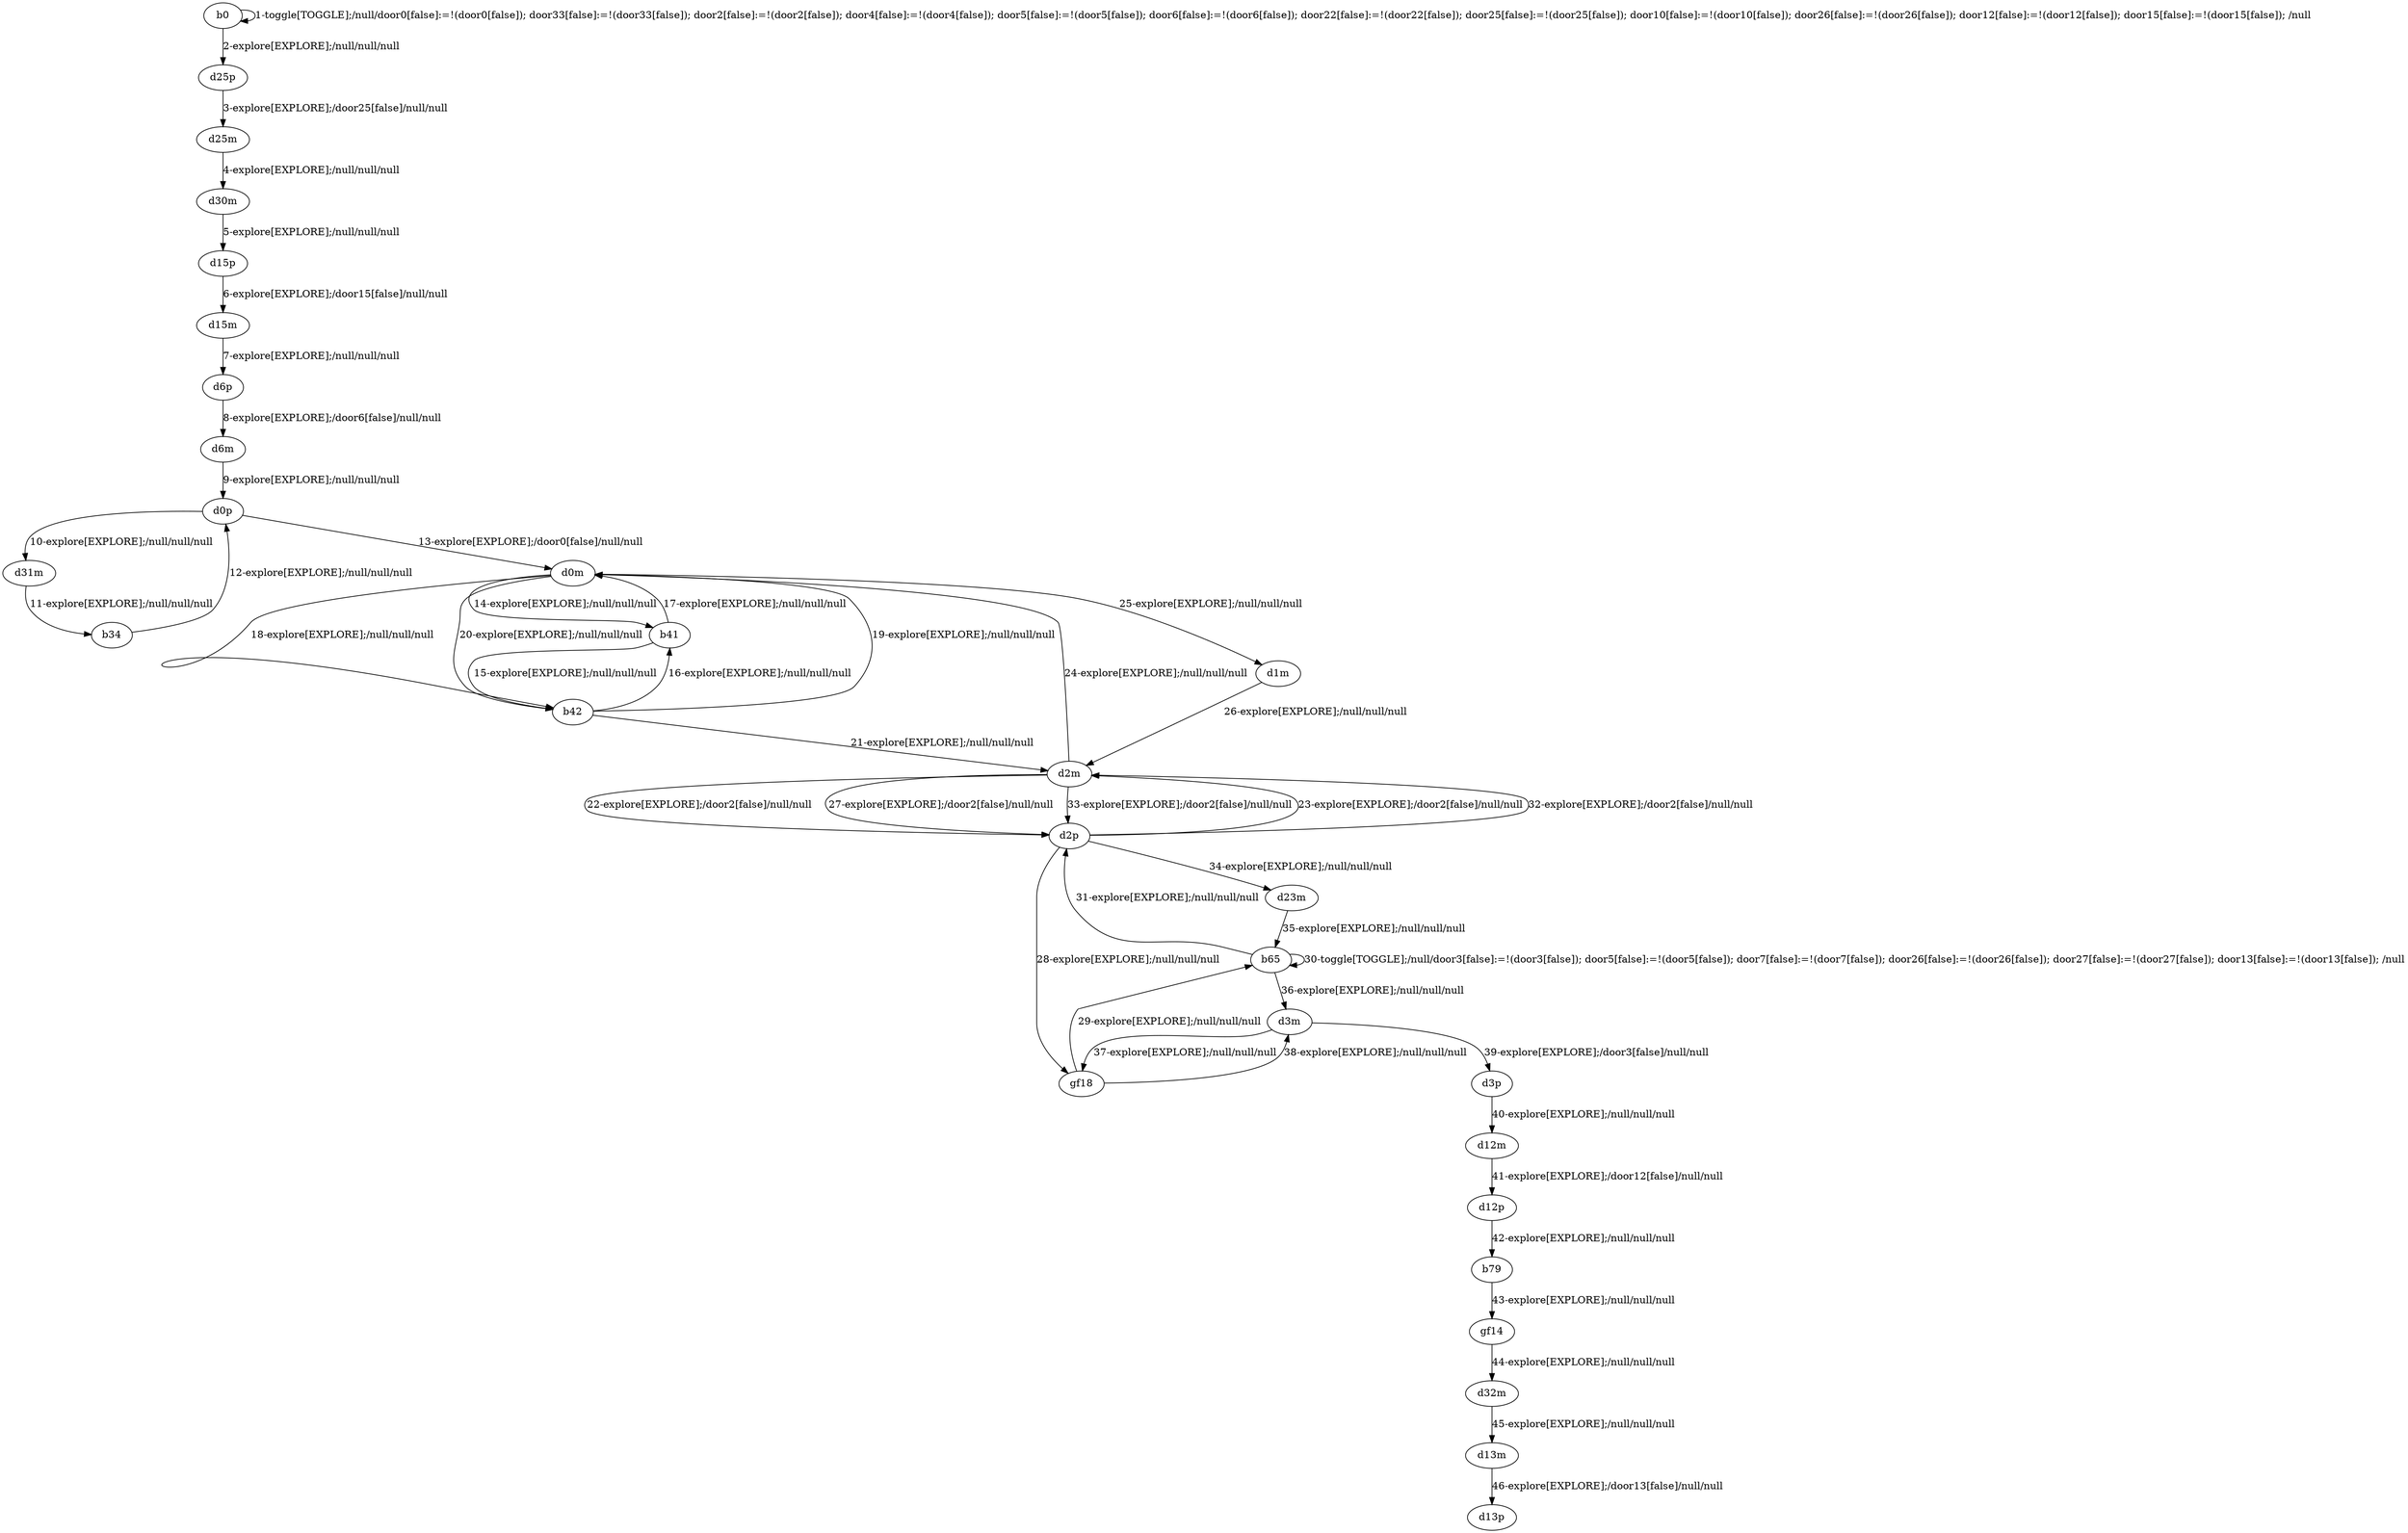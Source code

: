 # Total number of goals covered by this test: 1
# d13m --> d13p

digraph g {
"b0" -> "b0" [label = "1-toggle[TOGGLE];/null/door0[false]:=!(door0[false]); door33[false]:=!(door33[false]); door2[false]:=!(door2[false]); door4[false]:=!(door4[false]); door5[false]:=!(door5[false]); door6[false]:=!(door6[false]); door22[false]:=!(door22[false]); door25[false]:=!(door25[false]); door10[false]:=!(door10[false]); door26[false]:=!(door26[false]); door12[false]:=!(door12[false]); door15[false]:=!(door15[false]); /null"];
"b0" -> "d25p" [label = "2-explore[EXPLORE];/null/null/null"];
"d25p" -> "d25m" [label = "3-explore[EXPLORE];/door25[false]/null/null"];
"d25m" -> "d30m" [label = "4-explore[EXPLORE];/null/null/null"];
"d30m" -> "d15p" [label = "5-explore[EXPLORE];/null/null/null"];
"d15p" -> "d15m" [label = "6-explore[EXPLORE];/door15[false]/null/null"];
"d15m" -> "d6p" [label = "7-explore[EXPLORE];/null/null/null"];
"d6p" -> "d6m" [label = "8-explore[EXPLORE];/door6[false]/null/null"];
"d6m" -> "d0p" [label = "9-explore[EXPLORE];/null/null/null"];
"d0p" -> "d31m" [label = "10-explore[EXPLORE];/null/null/null"];
"d31m" -> "b34" [label = "11-explore[EXPLORE];/null/null/null"];
"b34" -> "d0p" [label = "12-explore[EXPLORE];/null/null/null"];
"d0p" -> "d0m" [label = "13-explore[EXPLORE];/door0[false]/null/null"];
"d0m" -> "b41" [label = "14-explore[EXPLORE];/null/null/null"];
"b41" -> "b42" [label = "15-explore[EXPLORE];/null/null/null"];
"b42" -> "b41" [label = "16-explore[EXPLORE];/null/null/null"];
"b41" -> "d0m" [label = "17-explore[EXPLORE];/null/null/null"];
"d0m" -> "b42" [label = "18-explore[EXPLORE];/null/null/null"];
"b42" -> "d0m" [label = "19-explore[EXPLORE];/null/null/null"];
"d0m" -> "b42" [label = "20-explore[EXPLORE];/null/null/null"];
"b42" -> "d2m" [label = "21-explore[EXPLORE];/null/null/null"];
"d2m" -> "d2p" [label = "22-explore[EXPLORE];/door2[false]/null/null"];
"d2p" -> "d2m" [label = "23-explore[EXPLORE];/door2[false]/null/null"];
"d2m" -> "d0m" [label = "24-explore[EXPLORE];/null/null/null"];
"d0m" -> "d1m" [label = "25-explore[EXPLORE];/null/null/null"];
"d1m" -> "d2m" [label = "26-explore[EXPLORE];/null/null/null"];
"d2m" -> "d2p" [label = "27-explore[EXPLORE];/door2[false]/null/null"];
"d2p" -> "gf18" [label = "28-explore[EXPLORE];/null/null/null"];
"gf18" -> "b65" [label = "29-explore[EXPLORE];/null/null/null"];
"b65" -> "b65" [label = "30-toggle[TOGGLE];/null/door3[false]:=!(door3[false]); door5[false]:=!(door5[false]); door7[false]:=!(door7[false]); door26[false]:=!(door26[false]); door27[false]:=!(door27[false]); door13[false]:=!(door13[false]); /null"];
"b65" -> "d2p" [label = "31-explore[EXPLORE];/null/null/null"];
"d2p" -> "d2m" [label = "32-explore[EXPLORE];/door2[false]/null/null"];
"d2m" -> "d2p" [label = "33-explore[EXPLORE];/door2[false]/null/null"];
"d2p" -> "d23m" [label = "34-explore[EXPLORE];/null/null/null"];
"d23m" -> "b65" [label = "35-explore[EXPLORE];/null/null/null"];
"b65" -> "d3m" [label = "36-explore[EXPLORE];/null/null/null"];
"d3m" -> "gf18" [label = "37-explore[EXPLORE];/null/null/null"];
"gf18" -> "d3m" [label = "38-explore[EXPLORE];/null/null/null"];
"d3m" -> "d3p" [label = "39-explore[EXPLORE];/door3[false]/null/null"];
"d3p" -> "d12m" [label = "40-explore[EXPLORE];/null/null/null"];
"d12m" -> "d12p" [label = "41-explore[EXPLORE];/door12[false]/null/null"];
"d12p" -> "b79" [label = "42-explore[EXPLORE];/null/null/null"];
"b79" -> "gf14" [label = "43-explore[EXPLORE];/null/null/null"];
"gf14" -> "d32m" [label = "44-explore[EXPLORE];/null/null/null"];
"d32m" -> "d13m" [label = "45-explore[EXPLORE];/null/null/null"];
"d13m" -> "d13p" [label = "46-explore[EXPLORE];/door13[false]/null/null"];
}